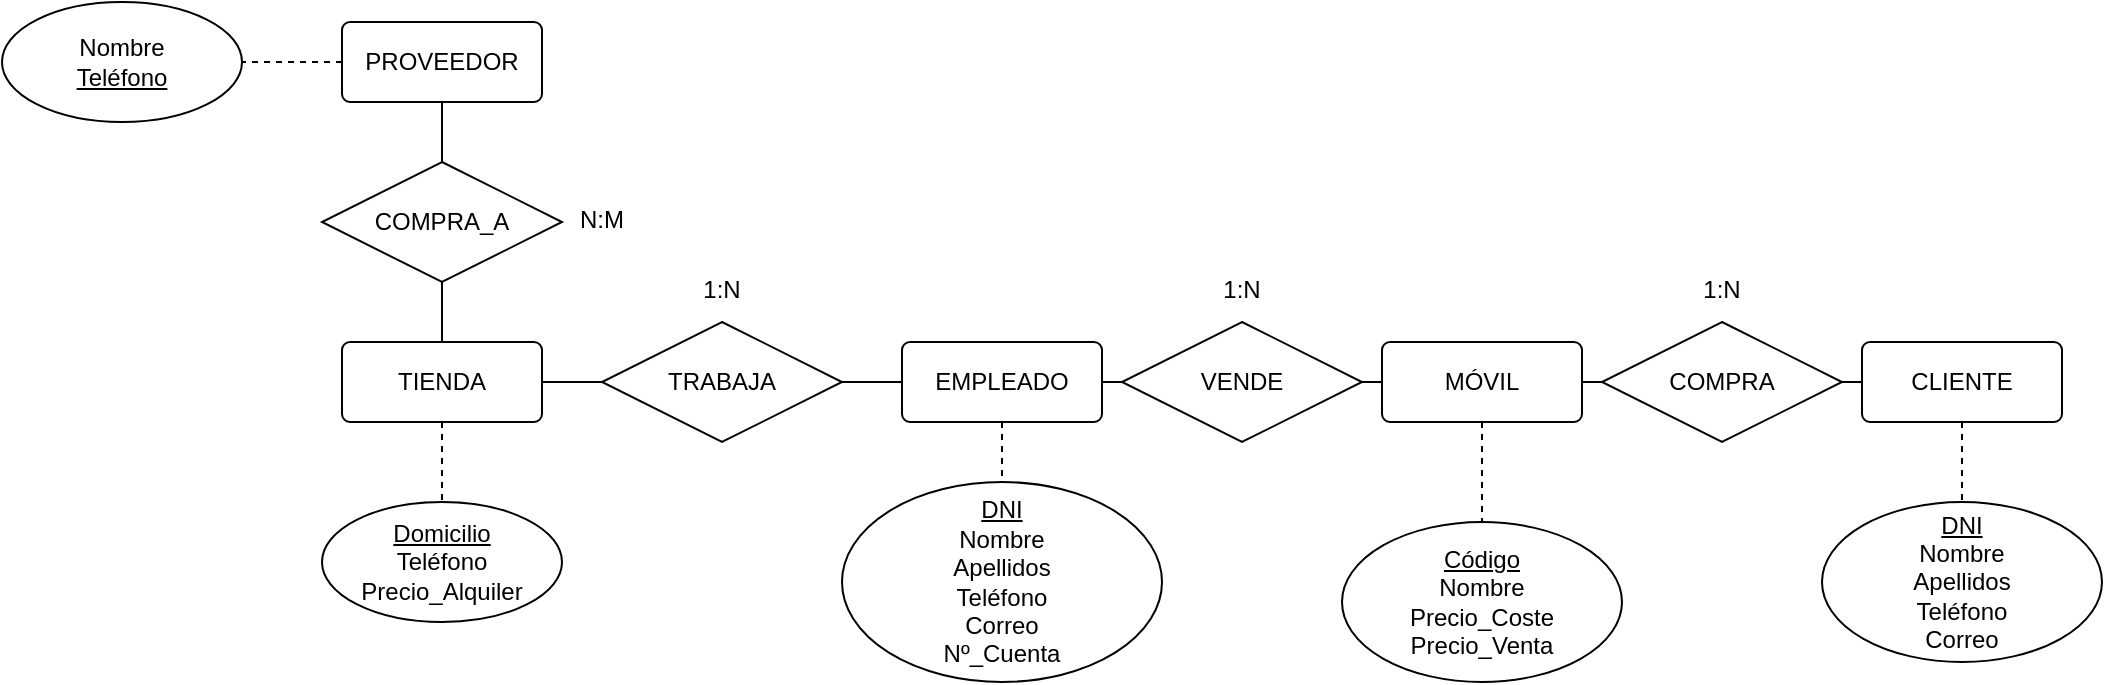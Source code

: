 <mxfile version="20.4.0" type="github">
  <diagram id="R2lEEEUBdFMjLlhIrx00" name="Page-1">
    <mxGraphModel dx="868" dy="460" grid="1" gridSize="10" guides="1" tooltips="1" connect="1" arrows="0" fold="1" page="1" pageScale="1" pageWidth="1100" pageHeight="850" math="0" shadow="0" extFonts="Permanent Marker^https://fonts.googleapis.com/css?family=Permanent+Marker">
      <root>
        <mxCell id="0" />
        <mxCell id="1" parent="0" />
        <mxCell id="_0ClzWE6ZuNeaNiOkw28-16" style="edgeStyle=orthogonalEdgeStyle;rounded=0;orthogonalLoop=1;jettySize=auto;html=1;exitX=0.5;exitY=1;exitDx=0;exitDy=0;entryX=0.5;entryY=0;entryDx=0;entryDy=0;dashed=1;endArrow=none;endFill=0;" edge="1" parent="1" source="_0ClzWE6ZuNeaNiOkw28-2" target="_0ClzWE6ZuNeaNiOkw28-15">
          <mxGeometry relative="1" as="geometry" />
        </mxCell>
        <mxCell id="_0ClzWE6ZuNeaNiOkw28-21" style="edgeStyle=orthogonalEdgeStyle;rounded=0;orthogonalLoop=1;jettySize=auto;html=1;exitX=0;exitY=0.5;exitDx=0;exitDy=0;entryX=1;entryY=0.5;entryDx=0;entryDy=0;endArrow=none;endFill=0;" edge="1" parent="1" source="_0ClzWE6ZuNeaNiOkw28-2" target="_0ClzWE6ZuNeaNiOkw28-20">
          <mxGeometry relative="1" as="geometry" />
        </mxCell>
        <mxCell id="_0ClzWE6ZuNeaNiOkw28-24" style="edgeStyle=orthogonalEdgeStyle;rounded=0;orthogonalLoop=1;jettySize=auto;html=1;exitX=1;exitY=0.5;exitDx=0;exitDy=0;entryX=0;entryY=0.5;entryDx=0;entryDy=0;endArrow=none;endFill=0;" edge="1" parent="1" source="_0ClzWE6ZuNeaNiOkw28-2" target="_0ClzWE6ZuNeaNiOkw28-23">
          <mxGeometry relative="1" as="geometry" />
        </mxCell>
        <mxCell id="_0ClzWE6ZuNeaNiOkw28-2" value="EMPLEADO" style="rounded=1;arcSize=10;whiteSpace=wrap;html=1;align=center;" vertex="1" parent="1">
          <mxGeometry x="500" y="190" width="100" height="40" as="geometry" />
        </mxCell>
        <mxCell id="_0ClzWE6ZuNeaNiOkw28-14" style="edgeStyle=orthogonalEdgeStyle;rounded=0;orthogonalLoop=1;jettySize=auto;html=1;exitX=0.5;exitY=1;exitDx=0;exitDy=0;entryX=0.5;entryY=0;entryDx=0;entryDy=0;dashed=1;endArrow=none;endFill=0;" edge="1" parent="1" source="_0ClzWE6ZuNeaNiOkw28-3" target="_0ClzWE6ZuNeaNiOkw28-13">
          <mxGeometry relative="1" as="geometry" />
        </mxCell>
        <mxCell id="_0ClzWE6ZuNeaNiOkw28-3" value="CLIENTE" style="rounded=1;arcSize=10;whiteSpace=wrap;html=1;align=center;" vertex="1" parent="1">
          <mxGeometry x="980" y="190" width="100" height="40" as="geometry" />
        </mxCell>
        <mxCell id="_0ClzWE6ZuNeaNiOkw28-8" style="edgeStyle=orthogonalEdgeStyle;rounded=0;orthogonalLoop=1;jettySize=auto;html=1;exitX=0.5;exitY=1;exitDx=0;exitDy=0;entryX=0.5;entryY=0;entryDx=0;entryDy=0;endArrow=none;endFill=0;dashed=1;" edge="1" parent="1" source="_0ClzWE6ZuNeaNiOkw28-4" target="_0ClzWE6ZuNeaNiOkw28-7">
          <mxGeometry relative="1" as="geometry" />
        </mxCell>
        <mxCell id="_0ClzWE6ZuNeaNiOkw28-27" style="edgeStyle=orthogonalEdgeStyle;rounded=0;orthogonalLoop=1;jettySize=auto;html=1;exitX=1;exitY=0.5;exitDx=0;exitDy=0;entryX=0;entryY=0.5;entryDx=0;entryDy=0;endArrow=none;endFill=0;" edge="1" parent="1" source="_0ClzWE6ZuNeaNiOkw28-4" target="_0ClzWE6ZuNeaNiOkw28-26">
          <mxGeometry relative="1" as="geometry" />
        </mxCell>
        <mxCell id="_0ClzWE6ZuNeaNiOkw28-4" value="MÓVIL" style="rounded=1;arcSize=10;whiteSpace=wrap;html=1;align=center;" vertex="1" parent="1">
          <mxGeometry x="740" y="190" width="100" height="40" as="geometry" />
        </mxCell>
        <mxCell id="_0ClzWE6ZuNeaNiOkw28-12" style="edgeStyle=orthogonalEdgeStyle;rounded=0;orthogonalLoop=1;jettySize=auto;html=1;exitX=0;exitY=0.5;exitDx=0;exitDy=0;entryX=1;entryY=0.5;entryDx=0;entryDy=0;dashed=1;endArrow=none;endFill=0;" edge="1" parent="1" source="_0ClzWE6ZuNeaNiOkw28-5" target="_0ClzWE6ZuNeaNiOkw28-11">
          <mxGeometry relative="1" as="geometry" />
        </mxCell>
        <mxCell id="_0ClzWE6ZuNeaNiOkw28-5" value="PROVEEDOR" style="rounded=1;arcSize=10;whiteSpace=wrap;html=1;align=center;" vertex="1" parent="1">
          <mxGeometry x="220" y="30" width="100" height="40" as="geometry" />
        </mxCell>
        <mxCell id="_0ClzWE6ZuNeaNiOkw28-10" style="edgeStyle=orthogonalEdgeStyle;rounded=0;orthogonalLoop=1;jettySize=auto;html=1;exitX=0.5;exitY=1;exitDx=0;exitDy=0;entryX=0.5;entryY=0;entryDx=0;entryDy=0;dashed=1;endArrow=none;endFill=0;" edge="1" parent="1" source="_0ClzWE6ZuNeaNiOkw28-6" target="_0ClzWE6ZuNeaNiOkw28-9">
          <mxGeometry relative="1" as="geometry" />
        </mxCell>
        <mxCell id="_0ClzWE6ZuNeaNiOkw28-18" style="edgeStyle=orthogonalEdgeStyle;rounded=0;orthogonalLoop=1;jettySize=auto;html=1;exitX=0.5;exitY=0;exitDx=0;exitDy=0;entryX=0.5;entryY=1;entryDx=0;entryDy=0;endArrow=none;endFill=0;" edge="1" parent="1" source="_0ClzWE6ZuNeaNiOkw28-6" target="_0ClzWE6ZuNeaNiOkw28-17">
          <mxGeometry relative="1" as="geometry" />
        </mxCell>
        <mxCell id="_0ClzWE6ZuNeaNiOkw28-6" value="TIENDA" style="rounded=1;arcSize=10;whiteSpace=wrap;html=1;align=center;" vertex="1" parent="1">
          <mxGeometry x="220" y="190" width="100" height="40" as="geometry" />
        </mxCell>
        <mxCell id="_0ClzWE6ZuNeaNiOkw28-7" value="&lt;u&gt;Código&lt;/u&gt;&lt;br&gt;Nombre&lt;br&gt;Precio_Coste&lt;br&gt;Precio_Venta" style="ellipse;whiteSpace=wrap;html=1;align=center;rounded=0;" vertex="1" parent="1">
          <mxGeometry x="720" y="280" width="140" height="80" as="geometry" />
        </mxCell>
        <mxCell id="_0ClzWE6ZuNeaNiOkw28-9" value="&lt;u&gt;Domicilio&lt;/u&gt;&lt;br&gt;Teléfono&lt;br&gt;Precio_Alquiler" style="ellipse;whiteSpace=wrap;html=1;align=center;rounded=0;" vertex="1" parent="1">
          <mxGeometry x="210" y="270" width="120" height="60" as="geometry" />
        </mxCell>
        <mxCell id="_0ClzWE6ZuNeaNiOkw28-11" value="Nombre&lt;br&gt;&lt;u&gt;Teléfono&lt;/u&gt;" style="ellipse;whiteSpace=wrap;html=1;align=center;rounded=0;" vertex="1" parent="1">
          <mxGeometry x="50" y="20" width="120" height="60" as="geometry" />
        </mxCell>
        <mxCell id="_0ClzWE6ZuNeaNiOkw28-13" value="&lt;u&gt;DNI&lt;/u&gt;&lt;br&gt;Nombre&lt;br&gt;Apellidos&lt;br&gt;Teléfono&lt;br&gt;Correo" style="ellipse;whiteSpace=wrap;html=1;align=center;rounded=0;" vertex="1" parent="1">
          <mxGeometry x="960" y="270" width="140" height="80" as="geometry" />
        </mxCell>
        <mxCell id="_0ClzWE6ZuNeaNiOkw28-15" value="&lt;u&gt;DNI&lt;/u&gt;&lt;br&gt;Nombre&lt;br&gt;Apellidos&lt;br&gt;Teléfono&lt;br&gt;Correo&lt;br&gt;Nº_Cuenta" style="ellipse;whiteSpace=wrap;html=1;align=center;rounded=0;" vertex="1" parent="1">
          <mxGeometry x="470" y="260" width="160" height="100" as="geometry" />
        </mxCell>
        <mxCell id="_0ClzWE6ZuNeaNiOkw28-19" style="edgeStyle=orthogonalEdgeStyle;rounded=0;orthogonalLoop=1;jettySize=auto;html=1;exitX=0.5;exitY=0;exitDx=0;exitDy=0;entryX=0.5;entryY=1;entryDx=0;entryDy=0;endArrow=none;endFill=0;" edge="1" parent="1" source="_0ClzWE6ZuNeaNiOkw28-17" target="_0ClzWE6ZuNeaNiOkw28-5">
          <mxGeometry relative="1" as="geometry" />
        </mxCell>
        <mxCell id="_0ClzWE6ZuNeaNiOkw28-17" value="COMPRA_A" style="shape=rhombus;perimeter=rhombusPerimeter;whiteSpace=wrap;html=1;align=center;rounded=0;" vertex="1" parent="1">
          <mxGeometry x="210" y="100" width="120" height="60" as="geometry" />
        </mxCell>
        <mxCell id="_0ClzWE6ZuNeaNiOkw28-22" style="edgeStyle=orthogonalEdgeStyle;rounded=0;orthogonalLoop=1;jettySize=auto;html=1;exitX=0;exitY=0.5;exitDx=0;exitDy=0;entryX=1;entryY=0.5;entryDx=0;entryDy=0;endArrow=none;endFill=0;" edge="1" parent="1" source="_0ClzWE6ZuNeaNiOkw28-20" target="_0ClzWE6ZuNeaNiOkw28-6">
          <mxGeometry relative="1" as="geometry" />
        </mxCell>
        <mxCell id="_0ClzWE6ZuNeaNiOkw28-20" value="TRABAJA" style="shape=rhombus;perimeter=rhombusPerimeter;whiteSpace=wrap;html=1;align=center;rounded=0;" vertex="1" parent="1">
          <mxGeometry x="350" y="180" width="120" height="60" as="geometry" />
        </mxCell>
        <mxCell id="_0ClzWE6ZuNeaNiOkw28-25" style="edgeStyle=orthogonalEdgeStyle;rounded=0;orthogonalLoop=1;jettySize=auto;html=1;exitX=1;exitY=0.5;exitDx=0;exitDy=0;entryX=0;entryY=0.5;entryDx=0;entryDy=0;endArrow=none;endFill=0;" edge="1" parent="1" source="_0ClzWE6ZuNeaNiOkw28-23" target="_0ClzWE6ZuNeaNiOkw28-4">
          <mxGeometry relative="1" as="geometry" />
        </mxCell>
        <mxCell id="_0ClzWE6ZuNeaNiOkw28-23" value="VENDE" style="shape=rhombus;perimeter=rhombusPerimeter;whiteSpace=wrap;html=1;align=center;rounded=0;" vertex="1" parent="1">
          <mxGeometry x="610" y="180" width="120" height="60" as="geometry" />
        </mxCell>
        <mxCell id="_0ClzWE6ZuNeaNiOkw28-28" style="edgeStyle=orthogonalEdgeStyle;rounded=0;orthogonalLoop=1;jettySize=auto;html=1;exitX=1;exitY=0.5;exitDx=0;exitDy=0;entryX=0;entryY=0.5;entryDx=0;entryDy=0;endArrow=none;endFill=0;" edge="1" parent="1" source="_0ClzWE6ZuNeaNiOkw28-26" target="_0ClzWE6ZuNeaNiOkw28-3">
          <mxGeometry relative="1" as="geometry" />
        </mxCell>
        <mxCell id="_0ClzWE6ZuNeaNiOkw28-26" value="COMPRA" style="shape=rhombus;perimeter=rhombusPerimeter;whiteSpace=wrap;html=1;align=center;rounded=0;" vertex="1" parent="1">
          <mxGeometry x="850" y="180" width="120" height="60" as="geometry" />
        </mxCell>
        <mxCell id="_0ClzWE6ZuNeaNiOkw28-29" value="1:N" style="text;strokeColor=none;fillColor=none;spacingLeft=4;spacingRight=4;overflow=hidden;rotatable=0;points=[[0,0.5],[1,0.5]];portConstraint=eastwest;fontSize=12;rounded=0;align=center;" vertex="1" parent="1">
          <mxGeometry x="890" y="150" width="40" height="30" as="geometry" />
        </mxCell>
        <mxCell id="_0ClzWE6ZuNeaNiOkw28-30" value="1:N" style="text;strokeColor=none;fillColor=none;spacingLeft=4;spacingRight=4;overflow=hidden;rotatable=0;points=[[0,0.5],[1,0.5]];portConstraint=eastwest;fontSize=12;rounded=0;align=center;" vertex="1" parent="1">
          <mxGeometry x="650" y="150" width="40" height="30" as="geometry" />
        </mxCell>
        <mxCell id="_0ClzWE6ZuNeaNiOkw28-31" value="1:N" style="text;strokeColor=none;fillColor=none;spacingLeft=4;spacingRight=4;overflow=hidden;rotatable=0;points=[[0,0.5],[1,0.5]];portConstraint=eastwest;fontSize=12;rounded=0;align=center;" vertex="1" parent="1">
          <mxGeometry x="390" y="150" width="40" height="30" as="geometry" />
        </mxCell>
        <mxCell id="_0ClzWE6ZuNeaNiOkw28-32" value="N:M" style="text;strokeColor=none;fillColor=none;spacingLeft=4;spacingRight=4;overflow=hidden;rotatable=0;points=[[0,0.5],[1,0.5]];portConstraint=eastwest;fontSize=12;rounded=0;align=center;" vertex="1" parent="1">
          <mxGeometry x="330" y="115" width="40" height="30" as="geometry" />
        </mxCell>
      </root>
    </mxGraphModel>
  </diagram>
</mxfile>
